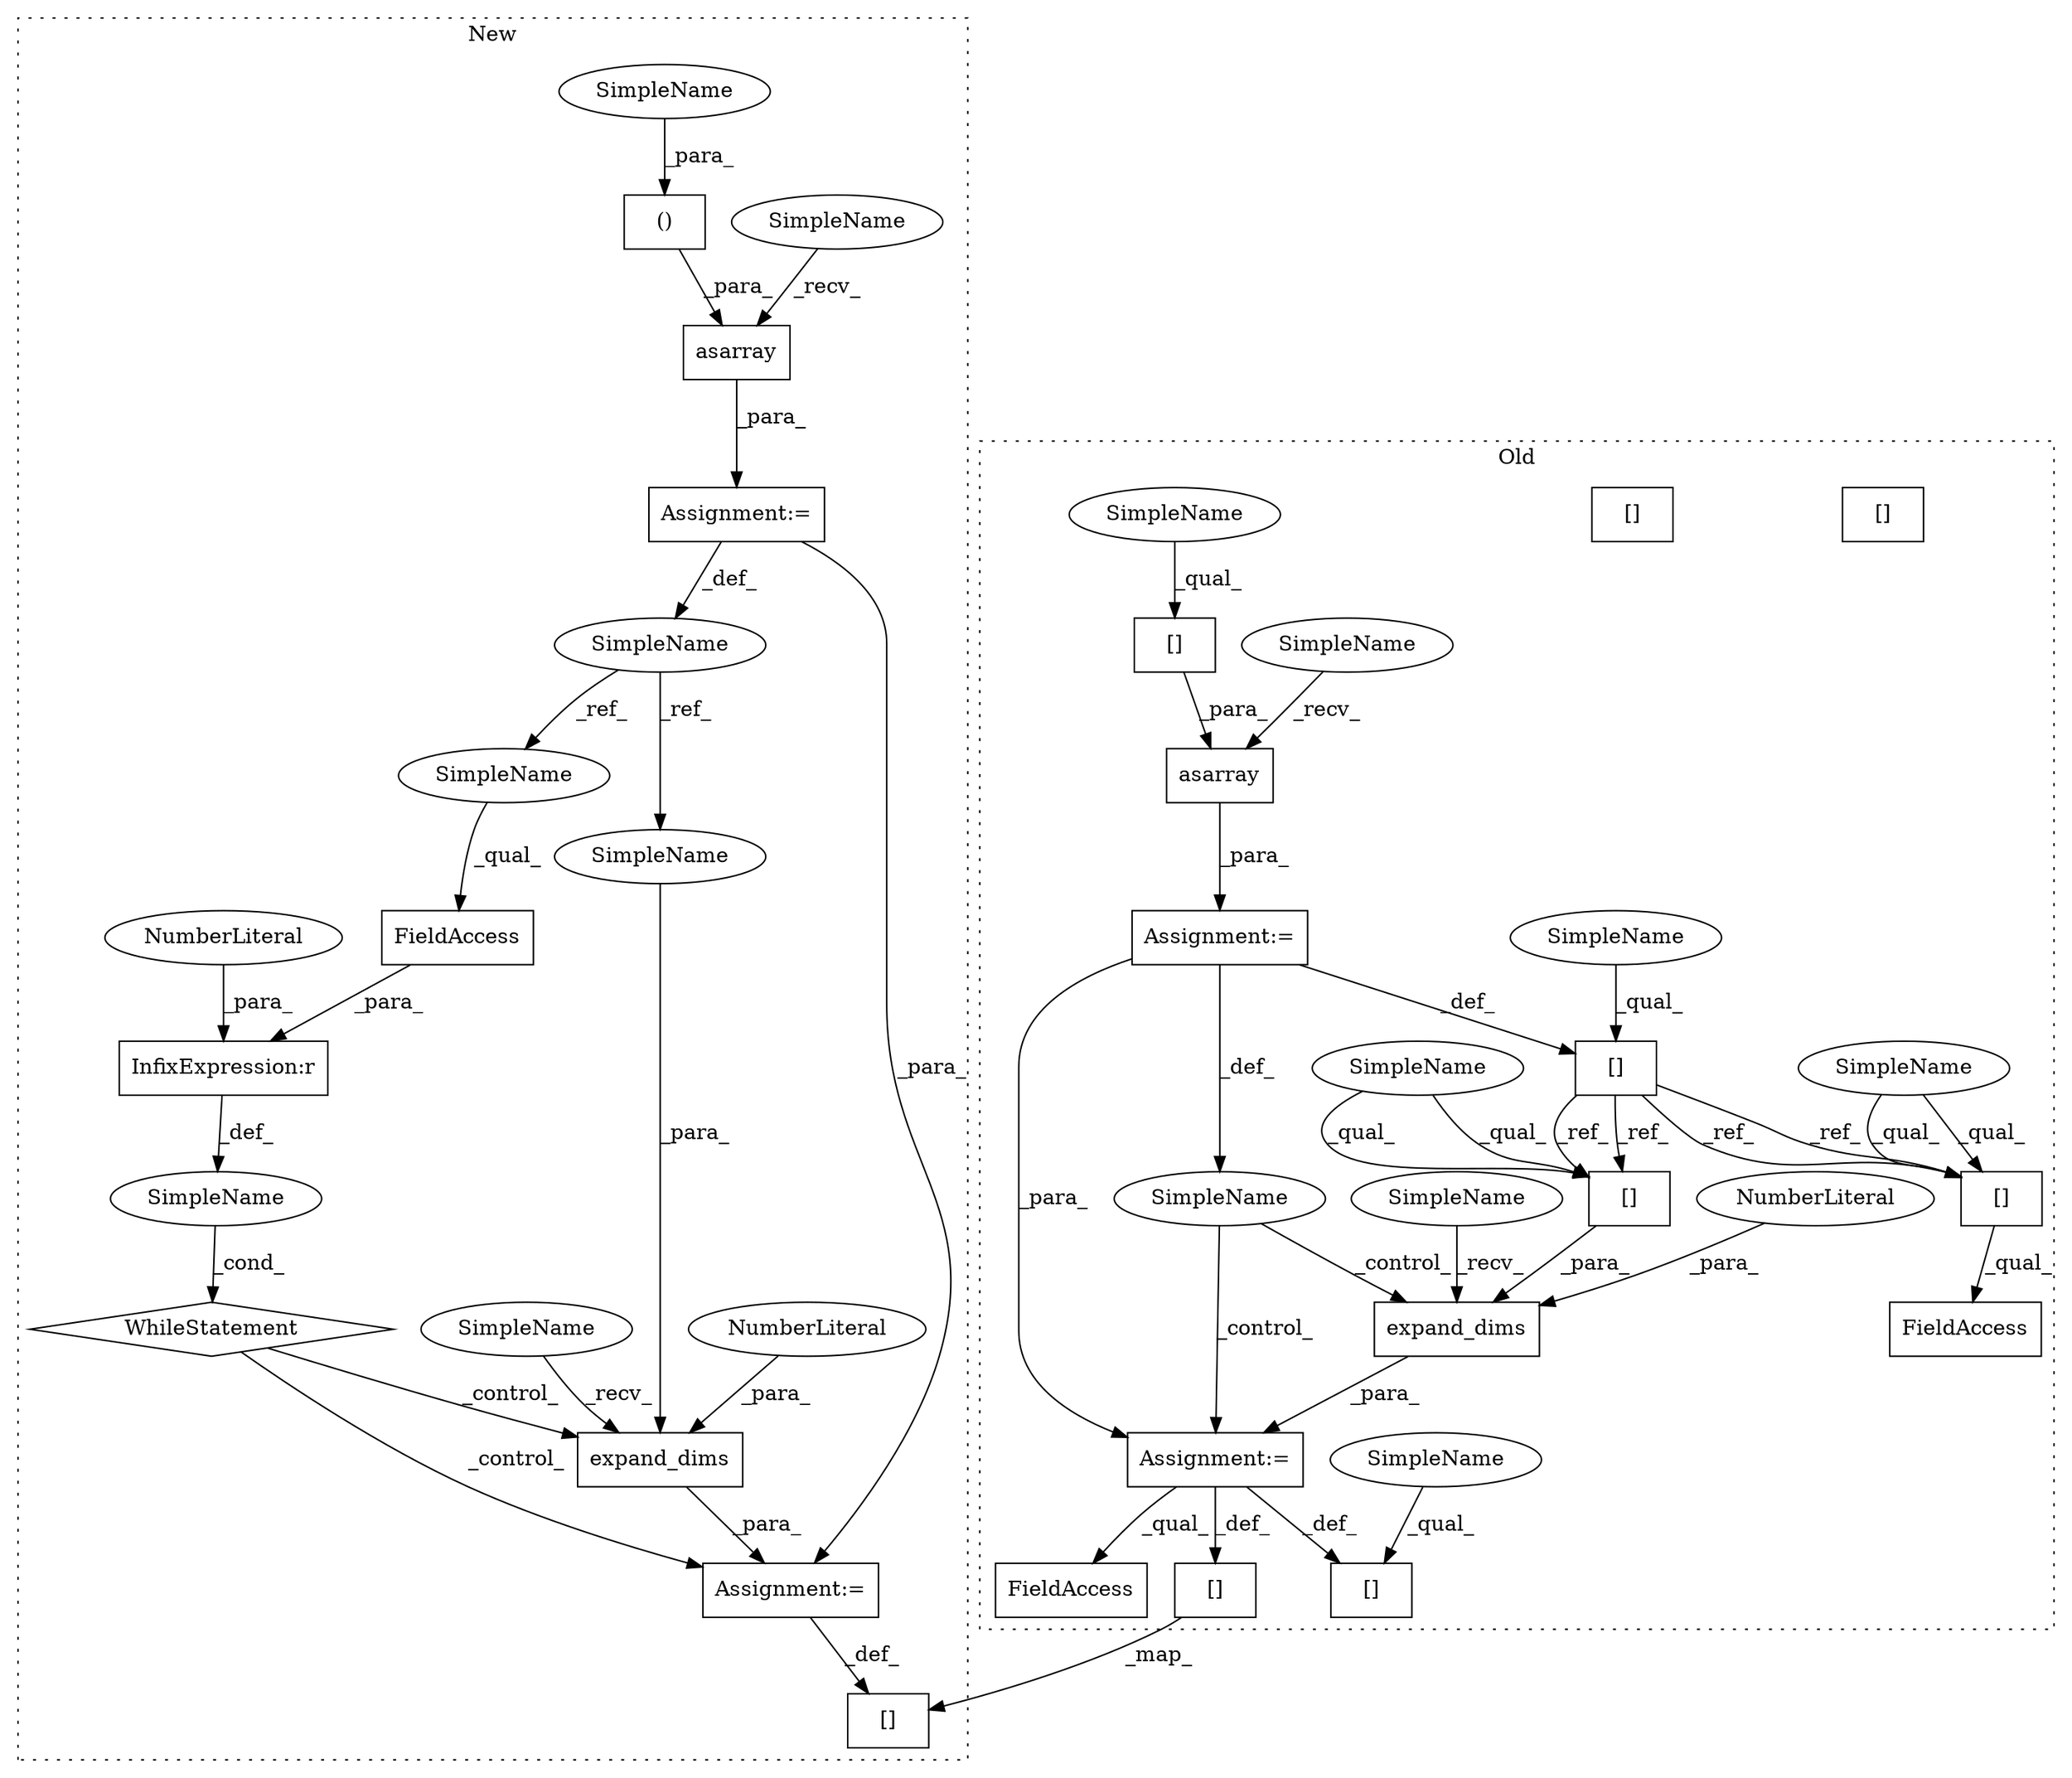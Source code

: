 digraph G {
subgraph cluster0 {
1 [label="expand_dims" a="32" s="3576,3599" l="12,1" shape="box"];
5 [label="NumberLiteral" a="34" s="3598" l="1" shape="ellipse"];
8 [label="Assignment:=" a="7" s="3569" l="1" shape="box"];
10 [label="[]" a="2" s="5242,5256" l="13,1" shape="box"];
13 [label="asarray" a="32" s="3114,3131" l="8,1" shape="box"];
15 [label="[]" a="2" s="3588,3596" l="7,1" shape="box"];
17 [label="[]" a="2" s="4741,4749" l="7,1" shape="box"];
18 [label="SimpleName" a="42" s="" l="" shape="ellipse"];
19 [label="[]" a="2" s="3122,3130" l="7,1" shape="box"];
20 [label="[]" a="2" s="3098,3106" l="7,1" shape="box"];
23 [label="FieldAccess" a="22" s="3524" l="14" shape="box"];
24 [label="[]" a="2" s="3524,3532" l="7,1" shape="box"];
25 [label="FieldAccess" a="22" s="3672" l="18" shape="box"];
26 [label="Assignment:=" a="7" s="3107" l="1" shape="box"];
28 [label="[]" a="2" s="3524,3532" l="7,1" shape="box"];
29 [label="[]" a="2" s="3588,3596" l="7,1" shape="box"];
30 [label="SimpleName" a="42" s="4741" l="6" shape="ellipse"];
31 [label="SimpleName" a="42" s="3588" l="6" shape="ellipse"];
32 [label="SimpleName" a="42" s="3524" l="6" shape="ellipse"];
33 [label="SimpleName" a="42" s="3122" l="6" shape="ellipse"];
34 [label="SimpleName" a="42" s="3098" l="6" shape="ellipse"];
39 [label="SimpleName" a="42" s="3108" l="5" shape="ellipse"];
40 [label="SimpleName" a="42" s="3570" l="5" shape="ellipse"];
label = "Old";
style="dotted";
}
subgraph cluster1 {
2 [label="WhileStatement" a="61" s="4869,4898" l="7,2" shape="diamond"];
3 [label="SimpleName" a="42" s="" l="" shape="ellipse"];
4 [label="expand_dims" a="32" s="4934,4959" l="12,1" shape="box"];
6 [label="InfixExpression:r" a="27" s="4893" l="3" shape="box"];
7 [label="NumberLiteral" a="34" s="4896" l="1" shape="ellipse"];
9 [label="Assignment:=" a="7" s="4927" l="1" shape="box"];
11 [label="[]" a="2" s="5476,5490" l="13,1" shape="box"];
12 [label="asarray" a="32" s="4413,4477" l="8,1" shape="box"];
14 [label="()" a="106" s="4444" l="31" shape="box"];
16 [label="NumberLiteral" a="34" s="4958" l="1" shape="ellipse"];
21 [label="SimpleName" a="42" s="4381" l="11" shape="ellipse"];
22 [label="FieldAccess" a="22" s="4877" l="16" shape="box"];
27 [label="Assignment:=" a="7" s="4392" l="1" shape="box"];
35 [label="SimpleName" a="42" s="4928" l="5" shape="ellipse"];
36 [label="SimpleName" a="42" s="4407" l="5" shape="ellipse"];
37 [label="SimpleName" a="42" s="4877" l="11" shape="ellipse"];
38 [label="SimpleName" a="42" s="4946" l="11" shape="ellipse"];
41 [label="SimpleName" a="42" s="4444" l="8" shape="ellipse"];
label = "New";
style="dotted";
}
1 -> 8 [label="_para_"];
2 -> 9 [label="_control_"];
2 -> 4 [label="_control_"];
3 -> 2 [label="_cond_"];
4 -> 9 [label="_para_"];
5 -> 1 [label="_para_"];
6 -> 3 [label="_def_"];
7 -> 6 [label="_para_"];
8 -> 25 [label="_qual_"];
8 -> 10 [label="_def_"];
8 -> 17 [label="_def_"];
9 -> 11 [label="_def_"];
10 -> 11 [label="_map_"];
12 -> 27 [label="_para_"];
13 -> 26 [label="_para_"];
14 -> 12 [label="_para_"];
16 -> 4 [label="_para_"];
18 -> 8 [label="_control_"];
18 -> 1 [label="_control_"];
19 -> 13 [label="_para_"];
20 -> 28 [label="_ref_"];
20 -> 29 [label="_ref_"];
20 -> 28 [label="_ref_"];
20 -> 29 [label="_ref_"];
21 -> 38 [label="_ref_"];
21 -> 37 [label="_ref_"];
22 -> 6 [label="_para_"];
26 -> 18 [label="_def_"];
26 -> 20 [label="_def_"];
26 -> 8 [label="_para_"];
27 -> 9 [label="_para_"];
27 -> 21 [label="_def_"];
28 -> 23 [label="_qual_"];
29 -> 1 [label="_para_"];
30 -> 17 [label="_qual_"];
31 -> 29 [label="_qual_"];
31 -> 29 [label="_qual_"];
32 -> 28 [label="_qual_"];
32 -> 28 [label="_qual_"];
33 -> 19 [label="_qual_"];
34 -> 20 [label="_qual_"];
35 -> 4 [label="_recv_"];
36 -> 12 [label="_recv_"];
37 -> 22 [label="_qual_"];
38 -> 4 [label="_para_"];
39 -> 13 [label="_recv_"];
40 -> 1 [label="_recv_"];
41 -> 14 [label="_para_"];
}